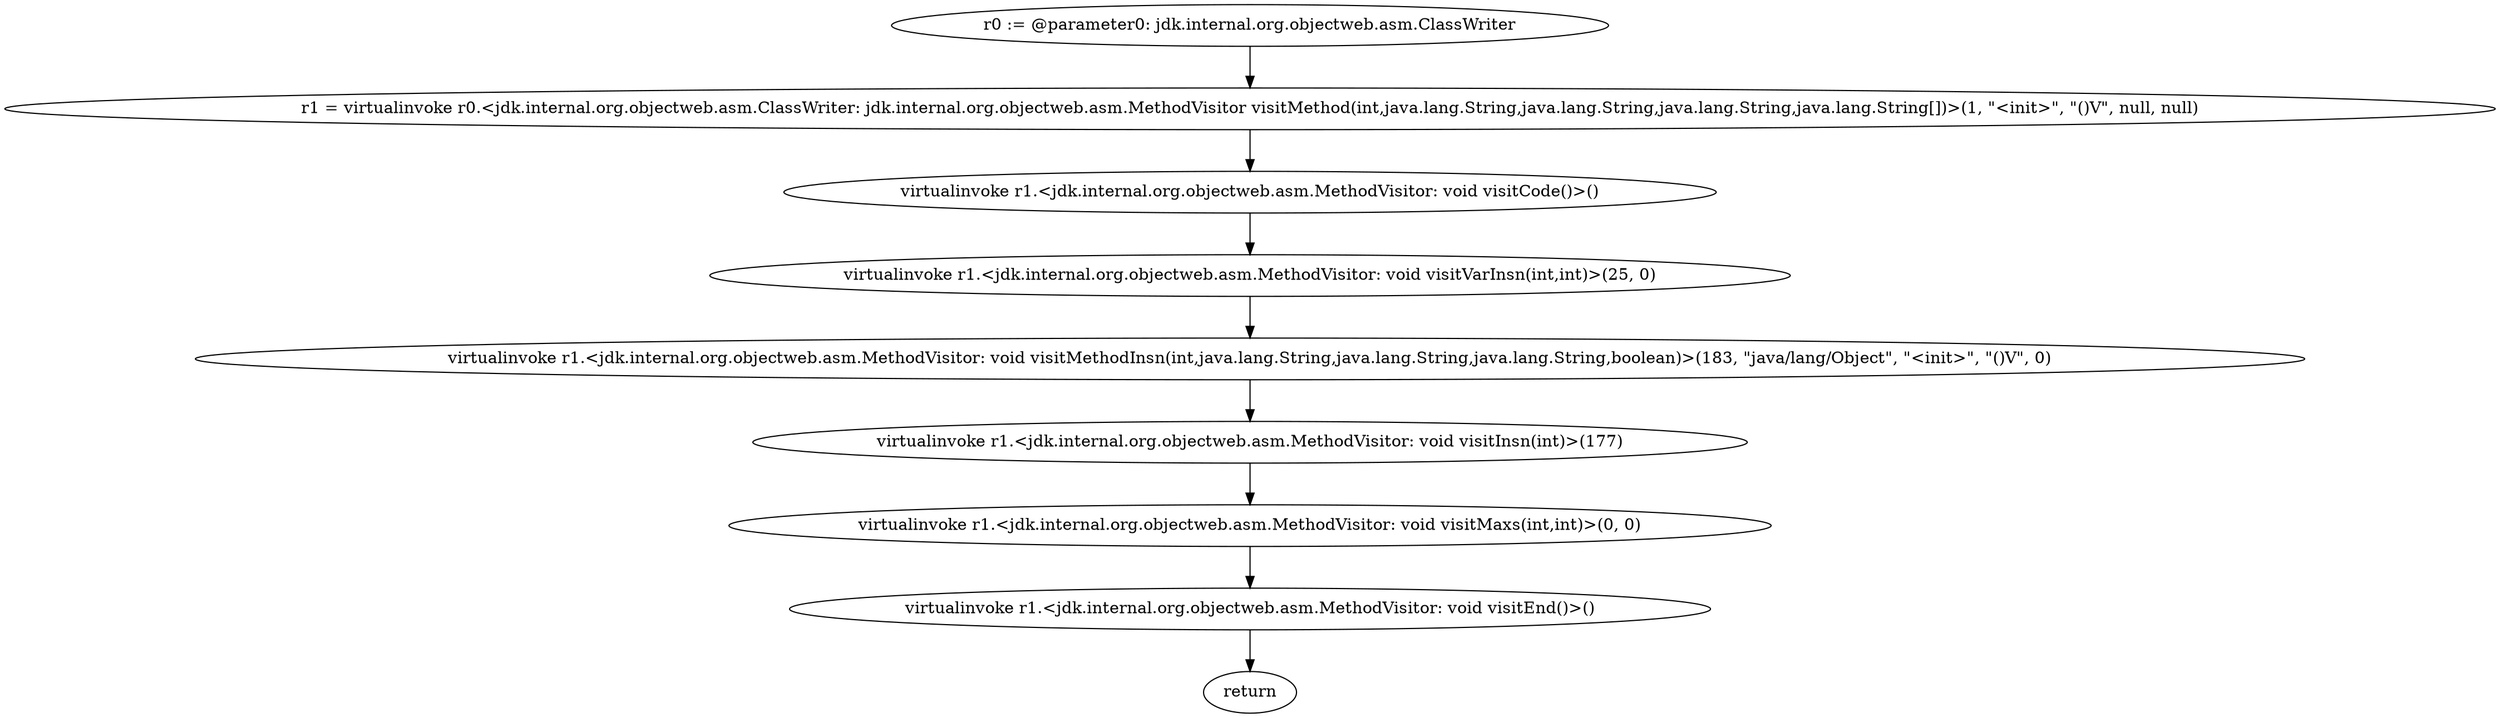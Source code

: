 digraph "unitGraph" {
    "r0 := @parameter0: jdk.internal.org.objectweb.asm.ClassWriter"
    "r1 = virtualinvoke r0.<jdk.internal.org.objectweb.asm.ClassWriter: jdk.internal.org.objectweb.asm.MethodVisitor visitMethod(int,java.lang.String,java.lang.String,java.lang.String,java.lang.String[])>(1, \"<init>\", \"()V\", null, null)"
    "virtualinvoke r1.<jdk.internal.org.objectweb.asm.MethodVisitor: void visitCode()>()"
    "virtualinvoke r1.<jdk.internal.org.objectweb.asm.MethodVisitor: void visitVarInsn(int,int)>(25, 0)"
    "virtualinvoke r1.<jdk.internal.org.objectweb.asm.MethodVisitor: void visitMethodInsn(int,java.lang.String,java.lang.String,java.lang.String,boolean)>(183, \"java/lang/Object\", \"<init>\", \"()V\", 0)"
    "virtualinvoke r1.<jdk.internal.org.objectweb.asm.MethodVisitor: void visitInsn(int)>(177)"
    "virtualinvoke r1.<jdk.internal.org.objectweb.asm.MethodVisitor: void visitMaxs(int,int)>(0, 0)"
    "virtualinvoke r1.<jdk.internal.org.objectweb.asm.MethodVisitor: void visitEnd()>()"
    "return"
    "r0 := @parameter0: jdk.internal.org.objectweb.asm.ClassWriter"->"r1 = virtualinvoke r0.<jdk.internal.org.objectweb.asm.ClassWriter: jdk.internal.org.objectweb.asm.MethodVisitor visitMethod(int,java.lang.String,java.lang.String,java.lang.String,java.lang.String[])>(1, \"<init>\", \"()V\", null, null)";
    "r1 = virtualinvoke r0.<jdk.internal.org.objectweb.asm.ClassWriter: jdk.internal.org.objectweb.asm.MethodVisitor visitMethod(int,java.lang.String,java.lang.String,java.lang.String,java.lang.String[])>(1, \"<init>\", \"()V\", null, null)"->"virtualinvoke r1.<jdk.internal.org.objectweb.asm.MethodVisitor: void visitCode()>()";
    "virtualinvoke r1.<jdk.internal.org.objectweb.asm.MethodVisitor: void visitCode()>()"->"virtualinvoke r1.<jdk.internal.org.objectweb.asm.MethodVisitor: void visitVarInsn(int,int)>(25, 0)";
    "virtualinvoke r1.<jdk.internal.org.objectweb.asm.MethodVisitor: void visitVarInsn(int,int)>(25, 0)"->"virtualinvoke r1.<jdk.internal.org.objectweb.asm.MethodVisitor: void visitMethodInsn(int,java.lang.String,java.lang.String,java.lang.String,boolean)>(183, \"java/lang/Object\", \"<init>\", \"()V\", 0)";
    "virtualinvoke r1.<jdk.internal.org.objectweb.asm.MethodVisitor: void visitMethodInsn(int,java.lang.String,java.lang.String,java.lang.String,boolean)>(183, \"java/lang/Object\", \"<init>\", \"()V\", 0)"->"virtualinvoke r1.<jdk.internal.org.objectweb.asm.MethodVisitor: void visitInsn(int)>(177)";
    "virtualinvoke r1.<jdk.internal.org.objectweb.asm.MethodVisitor: void visitInsn(int)>(177)"->"virtualinvoke r1.<jdk.internal.org.objectweb.asm.MethodVisitor: void visitMaxs(int,int)>(0, 0)";
    "virtualinvoke r1.<jdk.internal.org.objectweb.asm.MethodVisitor: void visitMaxs(int,int)>(0, 0)"->"virtualinvoke r1.<jdk.internal.org.objectweb.asm.MethodVisitor: void visitEnd()>()";
    "virtualinvoke r1.<jdk.internal.org.objectweb.asm.MethodVisitor: void visitEnd()>()"->"return";
}
